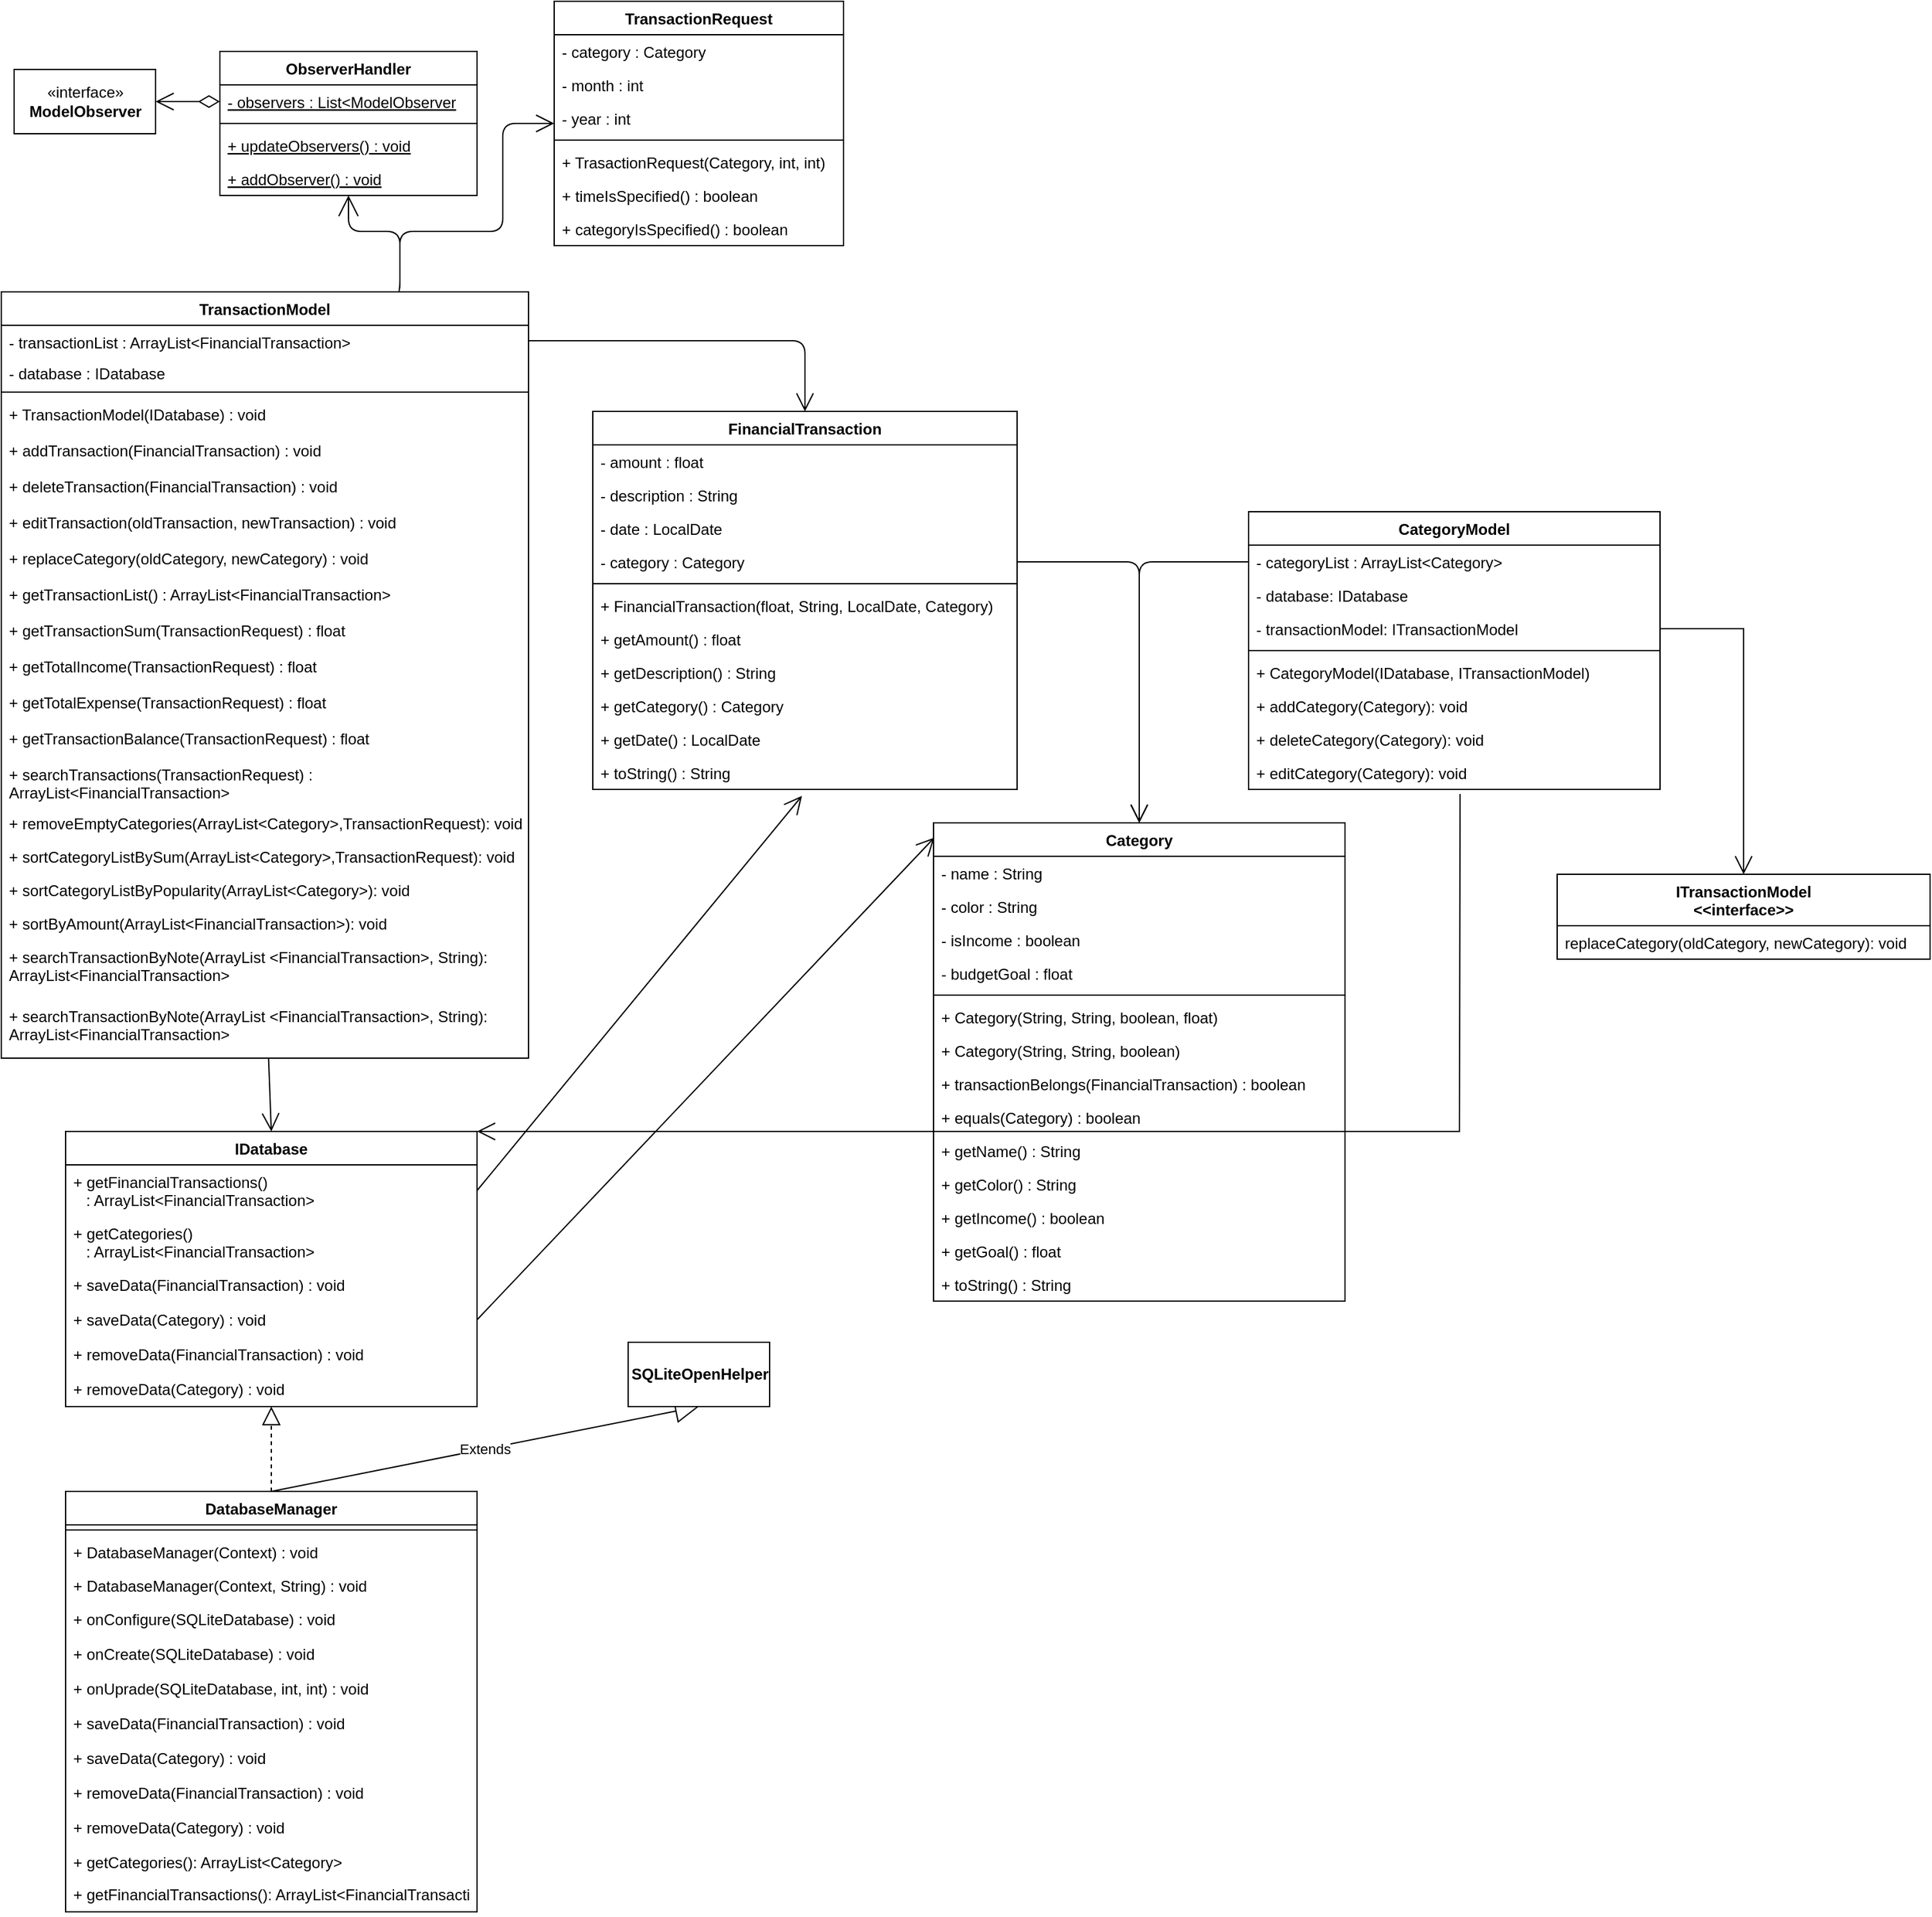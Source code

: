 <mxfile version="15.5.2" type="github"><diagram id="JBq3-hnNn8MsmZej8R52" name="Page-1"><mxGraphModel dx="1366" dy="647" grid="1" gridSize="10" guides="1" tooltips="1" connect="1" arrows="1" fold="1" page="1" pageScale="1" pageWidth="850" pageHeight="1100" math="0" shadow="0"><root><mxCell id="0"/><mxCell id="1" parent="0"/><mxCell id="jCYjd-SFuQGGlROhEJXl-30" style="edgeStyle=orthogonalEdgeStyle;rounded=1;orthogonalLoop=1;jettySize=auto;html=1;exitX=0.75;exitY=0;exitDx=0;exitDy=0;endArrow=open;startSize=14;endSize=14;sourcePerimeterSpacing=8;targetPerimeterSpacing=8;entryX=0.5;entryY=1;entryDx=0;entryDy=0;" parent="1" source="jCYjd-SFuQGGlROhEJXl-1" target="jCYjd-SFuQGGlROhEJXl-24" edge="1"><mxGeometry relative="1" as="geometry"><mxPoint x="660" y="210" as="targetPoint"/><Array as="points"><mxPoint x="700" y="220"/><mxPoint x="660" y="220"/></Array></mxGeometry></mxCell><mxCell id="jCYjd-SFuQGGlROhEJXl-1" value="TransactionModel" style="swimlane;fontStyle=1;align=center;verticalAlign=top;childLayout=stackLayout;horizontal=1;startSize=26;horizontalStack=0;resizeParent=1;resizeParentMax=0;resizeLast=0;collapsible=1;marginBottom=0;" parent="1" vertex="1"><mxGeometry x="390" y="267" width="410" height="596" as="geometry"><mxRectangle x="40" y="200" width="100" height="26" as="alternateBounds"/></mxGeometry></mxCell><mxCell id="jCYjd-SFuQGGlROhEJXl-2" value="- transactionList : ArrayList&lt;FinancialTransaction&gt;&#10;&#10;" style="text;strokeColor=none;fillColor=none;align=left;verticalAlign=top;spacingLeft=4;spacingRight=4;overflow=hidden;rotatable=0;points=[[0,0.5],[1,0.5]];portConstraint=eastwest;fontStyle=0" parent="jCYjd-SFuQGGlROhEJXl-1" vertex="1"><mxGeometry y="26" width="410" height="24" as="geometry"/></mxCell><mxCell id="jCYjd-SFuQGGlROhEJXl-4" value="- database : IDatabase" style="text;strokeColor=none;fillColor=none;align=left;verticalAlign=top;spacingLeft=4;spacingRight=4;overflow=hidden;rotatable=0;points=[[0,0.5],[1,0.5]];portConstraint=eastwest;" parent="jCYjd-SFuQGGlROhEJXl-1" vertex="1"><mxGeometry y="50" width="410" height="24" as="geometry"/></mxCell><mxCell id="jCYjd-SFuQGGlROhEJXl-7" value="" style="line;strokeWidth=1;fillColor=none;align=left;verticalAlign=middle;spacingTop=-1;spacingLeft=3;spacingRight=3;rotatable=0;labelPosition=right;points=[];portConstraint=eastwest;" parent="jCYjd-SFuQGGlROhEJXl-1" vertex="1"><mxGeometry y="74" width="410" height="8" as="geometry"/></mxCell><mxCell id="jCYjd-SFuQGGlROhEJXl-8" value="+ TransactionModel(IDatabase) : void" style="text;strokeColor=none;fillColor=none;align=left;verticalAlign=top;spacingLeft=4;spacingRight=4;overflow=hidden;rotatable=0;points=[[0,0.5],[1,0.5]];portConstraint=eastwest;" parent="jCYjd-SFuQGGlROhEJXl-1" vertex="1"><mxGeometry y="82" width="410" height="28" as="geometry"/></mxCell><mxCell id="jCYjd-SFuQGGlROhEJXl-9" value="+ addTransaction(FinancialTransaction) : void" style="text;strokeColor=none;fillColor=none;align=left;verticalAlign=top;spacingLeft=4;spacingRight=4;overflow=hidden;rotatable=0;points=[[0,0.5],[1,0.5]];portConstraint=eastwest;" parent="jCYjd-SFuQGGlROhEJXl-1" vertex="1"><mxGeometry y="110" width="410" height="28" as="geometry"/></mxCell><mxCell id="jCYjd-SFuQGGlROhEJXl-10" value="+ deleteTransaction(FinancialTransaction) : void" style="text;strokeColor=none;fillColor=none;align=left;verticalAlign=top;spacingLeft=4;spacingRight=4;overflow=hidden;rotatable=0;points=[[0,0.5],[1,0.5]];portConstraint=eastwest;" parent="jCYjd-SFuQGGlROhEJXl-1" vertex="1"><mxGeometry y="138" width="410" height="28" as="geometry"/></mxCell><mxCell id="jCYjd-SFuQGGlROhEJXl-13" value="+ editTransaction(oldTransaction, newTransaction) : void" style="text;strokeColor=none;fillColor=none;align=left;verticalAlign=top;spacingLeft=4;spacingRight=4;overflow=hidden;rotatable=0;points=[[0,0.5],[1,0.5]];portConstraint=eastwest;" parent="jCYjd-SFuQGGlROhEJXl-1" vertex="1"><mxGeometry y="166" width="410" height="28" as="geometry"/></mxCell><mxCell id="jCYjd-SFuQGGlROhEJXl-14" value="+ replaceCategory(oldCategory, newCategory) : void" style="text;strokeColor=none;fillColor=none;align=left;verticalAlign=top;spacingLeft=4;spacingRight=4;overflow=hidden;rotatable=0;points=[[0,0.5],[1,0.5]];portConstraint=eastwest;" parent="jCYjd-SFuQGGlROhEJXl-1" vertex="1"><mxGeometry y="194" width="410" height="28" as="geometry"/></mxCell><mxCell id="jCYjd-SFuQGGlROhEJXl-15" value="+ getTransactionList() : ArrayList&lt;FinancialTransaction&gt;" style="text;strokeColor=none;fillColor=none;align=left;verticalAlign=top;spacingLeft=4;spacingRight=4;overflow=hidden;rotatable=0;points=[[0,0.5],[1,0.5]];portConstraint=eastwest;" parent="jCYjd-SFuQGGlROhEJXl-1" vertex="1"><mxGeometry y="222" width="410" height="28" as="geometry"/></mxCell><mxCell id="jCYjd-SFuQGGlROhEJXl-17" value="+ getTransactionSum(TransactionRequest) : float" style="text;strokeColor=none;fillColor=none;align=left;verticalAlign=top;spacingLeft=4;spacingRight=4;overflow=hidden;rotatable=0;points=[[0,0.5],[1,0.5]];portConstraint=eastwest;" parent="jCYjd-SFuQGGlROhEJXl-1" vertex="1"><mxGeometry y="250" width="410" height="28" as="geometry"/></mxCell><mxCell id="vrrM41h6jzRr-Cw_LKcc-3" value="+ getTotalIncome(TransactionRequest) : float" style="text;strokeColor=none;fillColor=none;align=left;verticalAlign=top;spacingLeft=4;spacingRight=4;overflow=hidden;rotatable=0;points=[[0,0.5],[1,0.5]];portConstraint=eastwest;" parent="jCYjd-SFuQGGlROhEJXl-1" vertex="1"><mxGeometry y="278" width="410" height="28" as="geometry"/></mxCell><mxCell id="vrrM41h6jzRr-Cw_LKcc-4" value="+ getTotalExpense(TransactionRequest) : float" style="text;strokeColor=none;fillColor=none;align=left;verticalAlign=top;spacingLeft=4;spacingRight=4;overflow=hidden;rotatable=0;points=[[0,0.5],[1,0.5]];portConstraint=eastwest;" parent="jCYjd-SFuQGGlROhEJXl-1" vertex="1"><mxGeometry y="306" width="410" height="28" as="geometry"/></mxCell><mxCell id="vrrM41h6jzRr-Cw_LKcc-5" value="+ getTransactionBalance(TransactionRequest) : float" style="text;strokeColor=none;fillColor=none;align=left;verticalAlign=top;spacingLeft=4;spacingRight=4;overflow=hidden;rotatable=0;points=[[0,0.5],[1,0.5]];portConstraint=eastwest;" parent="jCYjd-SFuQGGlROhEJXl-1" vertex="1"><mxGeometry y="334" width="410" height="28" as="geometry"/></mxCell><mxCell id="jCYjd-SFuQGGlROhEJXl-18" value="+ searchTransactions(TransactionRequest) : &#10;ArrayList&lt;FinancialTransaction&gt;" style="text;strokeColor=none;fillColor=none;align=left;verticalAlign=top;spacingLeft=4;spacingRight=4;overflow=hidden;rotatable=0;points=[[0,0.5],[1,0.5]];portConstraint=eastwest;" parent="jCYjd-SFuQGGlROhEJXl-1" vertex="1"><mxGeometry y="362" width="410" height="38" as="geometry"/></mxCell><mxCell id="V6XxrEWgAAOU4vfy0HJ4-48" value="+ removeEmptyCategories(ArrayList&lt;Category&gt;,TransactionRequest): void" style="text;strokeColor=none;fillColor=none;align=left;verticalAlign=top;spacingLeft=4;spacingRight=4;overflow=hidden;rotatable=0;points=[[0,0.5],[1,0.5]];portConstraint=eastwest;" parent="jCYjd-SFuQGGlROhEJXl-1" vertex="1"><mxGeometry y="400" width="410" height="26" as="geometry"/></mxCell><mxCell id="V6XxrEWgAAOU4vfy0HJ4-47" value="+ sortCategoryListBySum(ArrayList&lt;Category&gt;,TransactionRequest): void" style="text;strokeColor=none;fillColor=none;align=left;verticalAlign=top;spacingLeft=4;spacingRight=4;overflow=hidden;rotatable=0;points=[[0,0.5],[1,0.5]];portConstraint=eastwest;" parent="jCYjd-SFuQGGlROhEJXl-1" vertex="1"><mxGeometry y="426" width="410" height="26" as="geometry"/></mxCell><mxCell id="V6XxrEWgAAOU4vfy0HJ4-50" value="+ sortCategoryListByPopularity(ArrayList&lt;Category&gt;): void" style="text;strokeColor=none;fillColor=none;align=left;verticalAlign=top;spacingLeft=4;spacingRight=4;overflow=hidden;rotatable=0;points=[[0,0.5],[1,0.5]];portConstraint=eastwest;" parent="jCYjd-SFuQGGlROhEJXl-1" vertex="1"><mxGeometry y="452" width="410" height="26" as="geometry"/></mxCell><mxCell id="V6XxrEWgAAOU4vfy0HJ4-51" value="+ sortByAmount(ArrayList&lt;FinancialTransaction&gt;): void" style="text;strokeColor=none;fillColor=none;align=left;verticalAlign=top;spacingLeft=4;spacingRight=4;overflow=hidden;rotatable=0;points=[[0,0.5],[1,0.5]];portConstraint=eastwest;" parent="jCYjd-SFuQGGlROhEJXl-1" vertex="1"><mxGeometry y="478" width="410" height="26" as="geometry"/></mxCell><mxCell id="V6XxrEWgAAOU4vfy0HJ4-52" value="+ searchTransactionByNote(ArrayList &lt;FinancialTransaction&gt;, String):  &#10;ArrayList&lt;FinancialTransaction&gt;" style="text;strokeColor=none;fillColor=none;align=left;verticalAlign=top;spacingLeft=4;spacingRight=4;overflow=hidden;rotatable=0;points=[[0,0.5],[1,0.5]];portConstraint=eastwest;" parent="jCYjd-SFuQGGlROhEJXl-1" vertex="1"><mxGeometry y="504" width="410" height="46" as="geometry"/></mxCell><mxCell id="V6XxrEWgAAOU4vfy0HJ4-53" value="+ searchTransactionByNote(ArrayList &lt;FinancialTransaction&gt;, String):  &#10;ArrayList&lt;FinancialTransaction&gt;" style="text;strokeColor=none;fillColor=none;align=left;verticalAlign=top;spacingLeft=4;spacingRight=4;overflow=hidden;rotatable=0;points=[[0,0.5],[1,0.5]];portConstraint=eastwest;" parent="jCYjd-SFuQGGlROhEJXl-1" vertex="1"><mxGeometry y="550" width="410" height="46" as="geometry"/></mxCell><mxCell id="jCYjd-SFuQGGlROhEJXl-23" value="«interface»&lt;br&gt;&lt;b&gt;ModelObserver&lt;/b&gt;" style="html=1;" parent="1" vertex="1"><mxGeometry x="400" y="94" width="110" height="50" as="geometry"/></mxCell><mxCell id="jCYjd-SFuQGGlROhEJXl-24" value="ObserverHandler" style="swimlane;fontStyle=1;align=center;verticalAlign=top;childLayout=stackLayout;horizontal=1;startSize=26;horizontalStack=0;resizeParent=1;resizeParentMax=0;resizeLast=0;collapsible=1;marginBottom=0;" parent="1" vertex="1"><mxGeometry x="560" y="80" width="200" height="112" as="geometry"><mxRectangle x="200" y="-40" width="130" height="26" as="alternateBounds"/></mxGeometry></mxCell><mxCell id="jCYjd-SFuQGGlROhEJXl-25" value="- observers : List&lt;ModelObserver" style="text;strokeColor=none;fillColor=none;align=left;verticalAlign=top;spacingLeft=4;spacingRight=4;overflow=hidden;rotatable=0;points=[[0,0.5],[1,0.5]];portConstraint=eastwest;fontStyle=4" parent="jCYjd-SFuQGGlROhEJXl-24" vertex="1"><mxGeometry y="26" width="200" height="26" as="geometry"/></mxCell><mxCell id="jCYjd-SFuQGGlROhEJXl-26" value="" style="line;strokeWidth=1;fillColor=none;align=left;verticalAlign=middle;spacingTop=-1;spacingLeft=3;spacingRight=3;rotatable=0;labelPosition=right;points=[];portConstraint=eastwest;" parent="jCYjd-SFuQGGlROhEJXl-24" vertex="1"><mxGeometry y="52" width="200" height="8" as="geometry"/></mxCell><mxCell id="jCYjd-SFuQGGlROhEJXl-27" value="+ updateObservers() : void" style="text;strokeColor=none;fillColor=none;align=left;verticalAlign=top;spacingLeft=4;spacingRight=4;overflow=hidden;rotatable=0;points=[[0,0.5],[1,0.5]];portConstraint=eastwest;fontStyle=4" parent="jCYjd-SFuQGGlROhEJXl-24" vertex="1"><mxGeometry y="60" width="200" height="26" as="geometry"/></mxCell><mxCell id="jCYjd-SFuQGGlROhEJXl-28" value="+ addObserver() : void" style="text;strokeColor=none;fillColor=none;align=left;verticalAlign=top;spacingLeft=4;spacingRight=4;overflow=hidden;rotatable=0;points=[[0,0.5],[1,0.5]];portConstraint=eastwest;fontStyle=4" parent="jCYjd-SFuQGGlROhEJXl-24" vertex="1"><mxGeometry y="86" width="200" height="26" as="geometry"/></mxCell><mxCell id="jCYjd-SFuQGGlROhEJXl-29" value="" style="endArrow=open;html=1;endSize=12;startArrow=diamondThin;startSize=14;startFill=0;edgeStyle=orthogonalEdgeStyle;align=left;verticalAlign=bottom;exitX=0;exitY=0.5;exitDx=0;exitDy=0;entryX=1;entryY=0.5;entryDx=0;entryDy=0;" parent="1" source="jCYjd-SFuQGGlROhEJXl-25" target="jCYjd-SFuQGGlROhEJXl-23" edge="1"><mxGeometry x="-1" y="3" relative="1" as="geometry"><mxPoint x="410" y="400" as="sourcePoint"/><mxPoint x="570" y="400" as="targetPoint"/></mxGeometry></mxCell><mxCell id="jCYjd-SFuQGGlROhEJXl-31" value="FinancialTransaction" style="swimlane;fontStyle=1;align=center;verticalAlign=top;childLayout=stackLayout;horizontal=1;startSize=26;horizontalStack=0;resizeParent=1;resizeParentMax=0;resizeLast=0;collapsible=1;marginBottom=0;" parent="1" vertex="1"><mxGeometry x="850" y="360" width="330" height="294" as="geometry"><mxRectangle x="440" y="320" width="100" height="26" as="alternateBounds"/></mxGeometry></mxCell><mxCell id="jCYjd-SFuQGGlROhEJXl-32" value="- amount : float" style="text;strokeColor=none;fillColor=none;align=left;verticalAlign=top;spacingLeft=4;spacingRight=4;overflow=hidden;rotatable=0;points=[[0,0.5],[1,0.5]];portConstraint=eastwest;" parent="jCYjd-SFuQGGlROhEJXl-31" vertex="1"><mxGeometry y="26" width="330" height="26" as="geometry"/></mxCell><mxCell id="jCYjd-SFuQGGlROhEJXl-33" value="- description : String" style="text;strokeColor=none;fillColor=none;align=left;verticalAlign=top;spacingLeft=4;spacingRight=4;overflow=hidden;rotatable=0;points=[[0,0.5],[1,0.5]];portConstraint=eastwest;" parent="jCYjd-SFuQGGlROhEJXl-31" vertex="1"><mxGeometry y="52" width="330" height="26" as="geometry"/></mxCell><mxCell id="jCYjd-SFuQGGlROhEJXl-34" value="- date : LocalDate" style="text;strokeColor=none;fillColor=none;align=left;verticalAlign=top;spacingLeft=4;spacingRight=4;overflow=hidden;rotatable=0;points=[[0,0.5],[1,0.5]];portConstraint=eastwest;" parent="jCYjd-SFuQGGlROhEJXl-31" vertex="1"><mxGeometry y="78" width="330" height="26" as="geometry"/></mxCell><mxCell id="jCYjd-SFuQGGlROhEJXl-35" value="- category : Category" style="text;strokeColor=none;fillColor=none;align=left;verticalAlign=top;spacingLeft=4;spacingRight=4;overflow=hidden;rotatable=0;points=[[0,0.5],[1,0.5]];portConstraint=eastwest;" parent="jCYjd-SFuQGGlROhEJXl-31" vertex="1"><mxGeometry y="104" width="330" height="26" as="geometry"/></mxCell><mxCell id="jCYjd-SFuQGGlROhEJXl-36" value="" style="line;strokeWidth=1;fillColor=none;align=left;verticalAlign=middle;spacingTop=-1;spacingLeft=3;spacingRight=3;rotatable=0;labelPosition=right;points=[];portConstraint=eastwest;" parent="jCYjd-SFuQGGlROhEJXl-31" vertex="1"><mxGeometry y="130" width="330" height="8" as="geometry"/></mxCell><mxCell id="jCYjd-SFuQGGlROhEJXl-37" value="+ FinancialTransaction(float, String, LocalDate, Category)" style="text;strokeColor=none;fillColor=none;align=left;verticalAlign=top;spacingLeft=4;spacingRight=4;overflow=hidden;rotatable=0;points=[[0,0.5],[1,0.5]];portConstraint=eastwest;" parent="jCYjd-SFuQGGlROhEJXl-31" vertex="1"><mxGeometry y="138" width="330" height="26" as="geometry"/></mxCell><mxCell id="jCYjd-SFuQGGlROhEJXl-38" value="+ getAmount() : float" style="text;strokeColor=none;fillColor=none;align=left;verticalAlign=top;spacingLeft=4;spacingRight=4;overflow=hidden;rotatable=0;points=[[0,0.5],[1,0.5]];portConstraint=eastwest;" parent="jCYjd-SFuQGGlROhEJXl-31" vertex="1"><mxGeometry y="164" width="330" height="26" as="geometry"/></mxCell><mxCell id="jCYjd-SFuQGGlROhEJXl-39" value="+ getDescription() : String" style="text;strokeColor=none;fillColor=none;align=left;verticalAlign=top;spacingLeft=4;spacingRight=4;overflow=hidden;rotatable=0;points=[[0,0.5],[1,0.5]];portConstraint=eastwest;" parent="jCYjd-SFuQGGlROhEJXl-31" vertex="1"><mxGeometry y="190" width="330" height="26" as="geometry"/></mxCell><mxCell id="jCYjd-SFuQGGlROhEJXl-40" value="+ getCategory() : Category" style="text;strokeColor=none;fillColor=none;align=left;verticalAlign=top;spacingLeft=4;spacingRight=4;overflow=hidden;rotatable=0;points=[[0,0.5],[1,0.5]];portConstraint=eastwest;" parent="jCYjd-SFuQGGlROhEJXl-31" vertex="1"><mxGeometry y="216" width="330" height="26" as="geometry"/></mxCell><mxCell id="jCYjd-SFuQGGlROhEJXl-87" value="+ getDate() : LocalDate" style="text;strokeColor=none;fillColor=none;align=left;verticalAlign=top;spacingLeft=4;spacingRight=4;overflow=hidden;rotatable=0;points=[[0,0.5],[1,0.5]];portConstraint=eastwest;" parent="jCYjd-SFuQGGlROhEJXl-31" vertex="1"><mxGeometry y="242" width="330" height="26" as="geometry"/></mxCell><mxCell id="jCYjd-SFuQGGlROhEJXl-41" value="+ toString() : String" style="text;strokeColor=none;fillColor=none;align=left;verticalAlign=top;spacingLeft=4;spacingRight=4;overflow=hidden;rotatable=0;points=[[0,0.5],[1,0.5]];portConstraint=eastwest;" parent="jCYjd-SFuQGGlROhEJXl-31" vertex="1"><mxGeometry y="268" width="330" height="26" as="geometry"/></mxCell><mxCell id="jCYjd-SFuQGGlROhEJXl-42" value="Category" style="swimlane;fontStyle=1;align=center;verticalAlign=top;childLayout=stackLayout;horizontal=1;startSize=26;horizontalStack=0;resizeParent=1;resizeParentMax=0;resizeLast=0;collapsible=1;marginBottom=0;" parent="1" vertex="1"><mxGeometry x="1115" y="680" width="320" height="372" as="geometry"/></mxCell><mxCell id="jCYjd-SFuQGGlROhEJXl-43" value="- name : String" style="text;strokeColor=none;fillColor=none;align=left;verticalAlign=top;spacingLeft=4;spacingRight=4;overflow=hidden;rotatable=0;points=[[0,0.5],[1,0.5]];portConstraint=eastwest;" parent="jCYjd-SFuQGGlROhEJXl-42" vertex="1"><mxGeometry y="26" width="320" height="26" as="geometry"/></mxCell><mxCell id="jCYjd-SFuQGGlROhEJXl-44" value="- color : String" style="text;strokeColor=none;fillColor=none;align=left;verticalAlign=top;spacingLeft=4;spacingRight=4;overflow=hidden;rotatable=0;points=[[0,0.5],[1,0.5]];portConstraint=eastwest;" parent="jCYjd-SFuQGGlROhEJXl-42" vertex="1"><mxGeometry y="52" width="320" height="26" as="geometry"/></mxCell><mxCell id="jCYjd-SFuQGGlROhEJXl-45" value="- isIncome : boolean" style="text;strokeColor=none;fillColor=none;align=left;verticalAlign=top;spacingLeft=4;spacingRight=4;overflow=hidden;rotatable=0;points=[[0,0.5],[1,0.5]];portConstraint=eastwest;" parent="jCYjd-SFuQGGlROhEJXl-42" vertex="1"><mxGeometry y="78" width="320" height="26" as="geometry"/></mxCell><mxCell id="V6XxrEWgAAOU4vfy0HJ4-4" value="- budgetGoal : float" style="text;strokeColor=none;fillColor=none;align=left;verticalAlign=top;spacingLeft=4;spacingRight=4;overflow=hidden;rotatable=0;points=[[0,0.5],[1,0.5]];portConstraint=eastwest;" parent="jCYjd-SFuQGGlROhEJXl-42" vertex="1"><mxGeometry y="104" width="320" height="26" as="geometry"/></mxCell><mxCell id="jCYjd-SFuQGGlROhEJXl-46" value="" style="line;strokeWidth=1;fillColor=none;align=left;verticalAlign=middle;spacingTop=-1;spacingLeft=3;spacingRight=3;rotatable=0;labelPosition=right;points=[];portConstraint=eastwest;" parent="jCYjd-SFuQGGlROhEJXl-42" vertex="1"><mxGeometry y="130" width="320" height="8" as="geometry"/></mxCell><mxCell id="jCYjd-SFuQGGlROhEJXl-47" value="+ Category(String, String, boolean, float)" style="text;strokeColor=none;fillColor=none;align=left;verticalAlign=top;spacingLeft=4;spacingRight=4;overflow=hidden;rotatable=0;points=[[0,0.5],[1,0.5]];portConstraint=eastwest;" parent="jCYjd-SFuQGGlROhEJXl-42" vertex="1"><mxGeometry y="138" width="320" height="26" as="geometry"/></mxCell><mxCell id="V6XxrEWgAAOU4vfy0HJ4-5" value="+ Category(String, String, boolean)" style="text;strokeColor=none;fillColor=none;align=left;verticalAlign=top;spacingLeft=4;spacingRight=4;overflow=hidden;rotatable=0;points=[[0,0.5],[1,0.5]];portConstraint=eastwest;" parent="jCYjd-SFuQGGlROhEJXl-42" vertex="1"><mxGeometry y="164" width="320" height="26" as="geometry"/></mxCell><mxCell id="jCYjd-SFuQGGlROhEJXl-48" value="+ transactionBelongs(FinancialTransaction) : boolean" style="text;strokeColor=none;fillColor=none;align=left;verticalAlign=top;spacingLeft=4;spacingRight=4;overflow=hidden;rotatable=0;points=[[0,0.5],[1,0.5]];portConstraint=eastwest;" parent="jCYjd-SFuQGGlROhEJXl-42" vertex="1"><mxGeometry y="190" width="320" height="26" as="geometry"/></mxCell><mxCell id="jCYjd-SFuQGGlROhEJXl-49" value="+ equals(Category) : boolean" style="text;strokeColor=none;fillColor=none;align=left;verticalAlign=top;spacingLeft=4;spacingRight=4;overflow=hidden;rotatable=0;points=[[0,0.5],[1,0.5]];portConstraint=eastwest;" parent="jCYjd-SFuQGGlROhEJXl-42" vertex="1"><mxGeometry y="216" width="320" height="26" as="geometry"/></mxCell><mxCell id="jCYjd-SFuQGGlROhEJXl-50" value="+ getName() : String" style="text;strokeColor=none;fillColor=none;align=left;verticalAlign=top;spacingLeft=4;spacingRight=4;overflow=hidden;rotatable=0;points=[[0,0.5],[1,0.5]];portConstraint=eastwest;" parent="jCYjd-SFuQGGlROhEJXl-42" vertex="1"><mxGeometry y="242" width="320" height="26" as="geometry"/></mxCell><mxCell id="jCYjd-SFuQGGlROhEJXl-51" value="+ getColor() : String" style="text;strokeColor=none;fillColor=none;align=left;verticalAlign=top;spacingLeft=4;spacingRight=4;overflow=hidden;rotatable=0;points=[[0,0.5],[1,0.5]];portConstraint=eastwest;" parent="jCYjd-SFuQGGlROhEJXl-42" vertex="1"><mxGeometry y="268" width="320" height="26" as="geometry"/></mxCell><mxCell id="V6XxrEWgAAOU4vfy0HJ4-6" value="+ getIncome() : boolean" style="text;strokeColor=none;fillColor=none;align=left;verticalAlign=top;spacingLeft=4;spacingRight=4;overflow=hidden;rotatable=0;points=[[0,0.5],[1,0.5]];portConstraint=eastwest;" parent="jCYjd-SFuQGGlROhEJXl-42" vertex="1"><mxGeometry y="294" width="320" height="26" as="geometry"/></mxCell><mxCell id="V6XxrEWgAAOU4vfy0HJ4-7" value="+ getGoal() : float" style="text;strokeColor=none;fillColor=none;align=left;verticalAlign=top;spacingLeft=4;spacingRight=4;overflow=hidden;rotatable=0;points=[[0,0.5],[1,0.5]];portConstraint=eastwest;" parent="jCYjd-SFuQGGlROhEJXl-42" vertex="1"><mxGeometry y="320" width="320" height="26" as="geometry"/></mxCell><mxCell id="jCYjd-SFuQGGlROhEJXl-52" value="+ toString() : String" style="text;strokeColor=none;fillColor=none;align=left;verticalAlign=top;spacingLeft=4;spacingRight=4;overflow=hidden;rotatable=0;points=[[0,0.5],[1,0.5]];portConstraint=eastwest;" parent="jCYjd-SFuQGGlROhEJXl-42" vertex="1"><mxGeometry y="346" width="320" height="26" as="geometry"/></mxCell><mxCell id="jCYjd-SFuQGGlROhEJXl-53" value="" style="endArrow=open;endFill=1;endSize=12;html=1;edgeStyle=orthogonalEdgeStyle;exitX=1;exitY=0.5;exitDx=0;exitDy=0;" parent="1" source="jCYjd-SFuQGGlROhEJXl-35" target="jCYjd-SFuQGGlROhEJXl-42" edge="1"><mxGeometry width="160" relative="1" as="geometry"><mxPoint x="990" y="480" as="sourcePoint"/><mxPoint x="1230" y="530" as="targetPoint"/></mxGeometry></mxCell><mxCell id="jCYjd-SFuQGGlROhEJXl-54" value="" style="endArrow=open;endFill=1;endSize=12;html=1;sourcePerimeterSpacing=8;targetPerimeterSpacing=8;exitX=0;exitY=0.5;exitDx=0;exitDy=0;entryX=0.5;entryY=0;entryDx=0;entryDy=0;edgeStyle=orthogonalEdgeStyle;" parent="1" source="V6XxrEWgAAOU4vfy0HJ4-9" target="jCYjd-SFuQGGlROhEJXl-42" edge="1"><mxGeometry width="160" relative="1" as="geometry"><mxPoint x="800" y="305" as="sourcePoint"/><mxPoint x="1130" y="160" as="targetPoint"/></mxGeometry></mxCell><mxCell id="jCYjd-SFuQGGlROhEJXl-55" value="" style="endArrow=open;endFill=1;endSize=12;html=1;sourcePerimeterSpacing=8;targetPerimeterSpacing=8;entryX=0.5;entryY=0;entryDx=0;entryDy=0;edgeStyle=orthogonalEdgeStyle;exitX=1;exitY=0.5;exitDx=0;exitDy=0;" parent="1" source="jCYjd-SFuQGGlROhEJXl-2" target="jCYjd-SFuQGGlROhEJXl-31" edge="1"><mxGeometry width="160" relative="1" as="geometry"><mxPoint x="840" y="320" as="sourcePoint"/><mxPoint x="1240" y="370" as="targetPoint"/></mxGeometry></mxCell><mxCell id="jCYjd-SFuQGGlROhEJXl-56" value="IDatabase" style="swimlane;fontStyle=1;childLayout=stackLayout;horizontal=1;startSize=26;fillColor=none;horizontalStack=0;resizeParent=1;resizeParentMax=0;resizeLast=0;collapsible=1;marginBottom=0;hachureGap=4;pointerEvents=0;" parent="1" vertex="1"><mxGeometry x="440" y="920" width="320" height="214" as="geometry"><mxRectangle x="55" y="760" width="90" height="26" as="alternateBounds"/></mxGeometry></mxCell><mxCell id="jCYjd-SFuQGGlROhEJXl-57" value="+ getFinancialTransactions() &#10;   : ArrayList&lt;FinancialTransaction&gt;" style="text;strokeColor=none;fillColor=none;align=left;verticalAlign=top;spacingLeft=4;spacingRight=4;overflow=hidden;rotatable=0;points=[[0,0.5],[1,0.5]];portConstraint=eastwest;" parent="jCYjd-SFuQGGlROhEJXl-56" vertex="1"><mxGeometry y="26" width="320" height="40" as="geometry"/></mxCell><mxCell id="jCYjd-SFuQGGlROhEJXl-60" value="+ getCategories() &#10;   : ArrayList&lt;FinancialTransaction&gt;" style="text;strokeColor=none;fillColor=none;align=left;verticalAlign=top;spacingLeft=4;spacingRight=4;overflow=hidden;rotatable=0;points=[[0,0.5],[1,0.5]];portConstraint=eastwest;" parent="jCYjd-SFuQGGlROhEJXl-56" vertex="1"><mxGeometry y="66" width="320" height="40" as="geometry"/></mxCell><mxCell id="jCYjd-SFuQGGlROhEJXl-61" value="+ saveData(FinancialTransaction) : void" style="text;strokeColor=none;fillColor=none;align=left;verticalAlign=top;spacingLeft=4;spacingRight=4;overflow=hidden;rotatable=0;points=[[0,0.5],[1,0.5]];portConstraint=eastwest;" parent="jCYjd-SFuQGGlROhEJXl-56" vertex="1"><mxGeometry y="106" width="320" height="27" as="geometry"/></mxCell><mxCell id="jCYjd-SFuQGGlROhEJXl-62" value="+ saveData(Category) : void" style="text;strokeColor=none;fillColor=none;align=left;verticalAlign=top;spacingLeft=4;spacingRight=4;overflow=hidden;rotatable=0;points=[[0,0.5],[1,0.5]];portConstraint=eastwest;" parent="jCYjd-SFuQGGlROhEJXl-56" vertex="1"><mxGeometry y="133" width="320" height="27" as="geometry"/></mxCell><mxCell id="jCYjd-SFuQGGlROhEJXl-63" value="+ removeData(FinancialTransaction) : void" style="text;strokeColor=none;fillColor=none;align=left;verticalAlign=top;spacingLeft=4;spacingRight=4;overflow=hidden;rotatable=0;points=[[0,0.5],[1,0.5]];portConstraint=eastwest;" parent="jCYjd-SFuQGGlROhEJXl-56" vertex="1"><mxGeometry y="160" width="320" height="27" as="geometry"/></mxCell><mxCell id="jCYjd-SFuQGGlROhEJXl-64" value="+ removeData(Category) : void" style="text;strokeColor=none;fillColor=none;align=left;verticalAlign=top;spacingLeft=4;spacingRight=4;overflow=hidden;rotatable=0;points=[[0,0.5],[1,0.5]];portConstraint=eastwest;" parent="jCYjd-SFuQGGlROhEJXl-56" vertex="1"><mxGeometry y="187" width="320" height="27" as="geometry"/></mxCell><mxCell id="jCYjd-SFuQGGlROhEJXl-70" value="DatabaseManager" style="swimlane;fontStyle=1;align=center;verticalAlign=top;childLayout=stackLayout;horizontal=1;startSize=26;horizontalStack=0;resizeParent=1;resizeParentMax=0;resizeLast=0;collapsible=1;marginBottom=0;" parent="1" vertex="1"><mxGeometry x="440" y="1200" width="320" height="327" as="geometry"><mxRectangle x="440" y="760" width="140" height="26" as="alternateBounds"/></mxGeometry></mxCell><mxCell id="jCYjd-SFuQGGlROhEJXl-71" value="" style="line;strokeWidth=1;fillColor=none;align=left;verticalAlign=middle;spacingTop=-1;spacingLeft=3;spacingRight=3;rotatable=0;labelPosition=right;points=[];portConstraint=eastwest;" parent="jCYjd-SFuQGGlROhEJXl-70" vertex="1"><mxGeometry y="26" width="320" height="8" as="geometry"/></mxCell><mxCell id="jCYjd-SFuQGGlROhEJXl-72" value="+ DatabaseManager(Context) : void" style="text;strokeColor=none;fillColor=none;align=left;verticalAlign=top;spacingLeft=4;spacingRight=4;overflow=hidden;rotatable=0;points=[[0,0.5],[1,0.5]];portConstraint=eastwest;" parent="jCYjd-SFuQGGlROhEJXl-70" vertex="1"><mxGeometry y="34" width="320" height="26" as="geometry"/></mxCell><mxCell id="V6XxrEWgAAOU4vfy0HJ4-28" value="+ DatabaseManager(Context, String) : void" style="text;strokeColor=none;fillColor=none;align=left;verticalAlign=top;spacingLeft=4;spacingRight=4;overflow=hidden;rotatable=0;points=[[0,0.5],[1,0.5]];portConstraint=eastwest;" parent="jCYjd-SFuQGGlROhEJXl-70" vertex="1"><mxGeometry y="60" width="320" height="26" as="geometry"/></mxCell><mxCell id="V6XxrEWgAAOU4vfy0HJ4-29" value="+ onConfigure(SQLiteDatabase) : void" style="text;strokeColor=none;fillColor=none;align=left;verticalAlign=top;spacingLeft=4;spacingRight=4;overflow=hidden;rotatable=0;points=[[0,0.5],[1,0.5]];portConstraint=eastwest;" parent="jCYjd-SFuQGGlROhEJXl-70" vertex="1"><mxGeometry y="86" width="320" height="27" as="geometry"/></mxCell><mxCell id="V6XxrEWgAAOU4vfy0HJ4-30" value="+ onCreate(SQLiteDatabase) : void" style="text;strokeColor=none;fillColor=none;align=left;verticalAlign=top;spacingLeft=4;spacingRight=4;overflow=hidden;rotatable=0;points=[[0,0.5],[1,0.5]];portConstraint=eastwest;" parent="jCYjd-SFuQGGlROhEJXl-70" vertex="1"><mxGeometry y="113" width="320" height="27" as="geometry"/></mxCell><mxCell id="V6XxrEWgAAOU4vfy0HJ4-36" value="+ onUprade(SQLiteDatabase, int, int) : void" style="text;strokeColor=none;fillColor=none;align=left;verticalAlign=top;spacingLeft=4;spacingRight=4;overflow=hidden;rotatable=0;points=[[0,0.5],[1,0.5]];portConstraint=eastwest;" parent="jCYjd-SFuQGGlROhEJXl-70" vertex="1"><mxGeometry y="140" width="320" height="27" as="geometry"/></mxCell><mxCell id="jCYjd-SFuQGGlROhEJXl-78" value="+ saveData(FinancialTransaction) : void" style="text;strokeColor=none;fillColor=none;align=left;verticalAlign=top;spacingLeft=4;spacingRight=4;overflow=hidden;rotatable=0;points=[[0,0.5],[1,0.5]];portConstraint=eastwest;" parent="jCYjd-SFuQGGlROhEJXl-70" vertex="1"><mxGeometry y="167" width="320" height="27" as="geometry"/></mxCell><mxCell id="V6XxrEWgAAOU4vfy0HJ4-37" value="+ saveData(Category) : void" style="text;strokeColor=none;fillColor=none;align=left;verticalAlign=top;spacingLeft=4;spacingRight=4;overflow=hidden;rotatable=0;points=[[0,0.5],[1,0.5]];portConstraint=eastwest;" parent="jCYjd-SFuQGGlROhEJXl-70" vertex="1"><mxGeometry y="194" width="320" height="27" as="geometry"/></mxCell><mxCell id="V6XxrEWgAAOU4vfy0HJ4-38" value="+ removeData(FinancialTransaction) : void" style="text;strokeColor=none;fillColor=none;align=left;verticalAlign=top;spacingLeft=4;spacingRight=4;overflow=hidden;rotatable=0;points=[[0,0.5],[1,0.5]];portConstraint=eastwest;" parent="jCYjd-SFuQGGlROhEJXl-70" vertex="1"><mxGeometry y="221" width="320" height="27" as="geometry"/></mxCell><mxCell id="V6XxrEWgAAOU4vfy0HJ4-39" value="+ removeData(Category) : void" style="text;strokeColor=none;fillColor=none;align=left;verticalAlign=top;spacingLeft=4;spacingRight=4;overflow=hidden;rotatable=0;points=[[0,0.5],[1,0.5]];portConstraint=eastwest;" parent="jCYjd-SFuQGGlROhEJXl-70" vertex="1"><mxGeometry y="248" width="320" height="27" as="geometry"/></mxCell><mxCell id="jCYjd-SFuQGGlROhEJXl-75" value="+ getCategories(): ArrayList&lt;Category&gt;" style="text;strokeColor=none;fillColor=none;align=left;verticalAlign=top;spacingLeft=4;spacingRight=4;overflow=hidden;rotatable=0;points=[[0,0.5],[1,0.5]];portConstraint=eastwest;" parent="jCYjd-SFuQGGlROhEJXl-70" vertex="1"><mxGeometry y="275" width="320" height="25" as="geometry"/></mxCell><mxCell id="V6XxrEWgAAOU4vfy0HJ4-40" value="+ getFinancialTransactions(): ArrayList&lt;FinancialTransaction&gt;" style="text;strokeColor=none;fillColor=none;align=left;verticalAlign=top;spacingLeft=4;spacingRight=4;overflow=hidden;rotatable=0;points=[[0,0.5],[1,0.5]];portConstraint=eastwest;" parent="jCYjd-SFuQGGlROhEJXl-70" vertex="1"><mxGeometry y="300" width="320" height="27" as="geometry"/></mxCell><mxCell id="eanN9j7N-SGqkQEInLmc-1" value="TransactionRequest" style="swimlane;fontStyle=1;align=center;verticalAlign=top;childLayout=stackLayout;horizontal=1;startSize=26;horizontalStack=0;resizeParent=1;resizeParentMax=0;resizeLast=0;collapsible=1;marginBottom=0;" parent="1" vertex="1"><mxGeometry x="820" y="41" width="225" height="190" as="geometry"><mxRectangle x="880" y="40" width="150" height="26" as="alternateBounds"/></mxGeometry></mxCell><mxCell id="eanN9j7N-SGqkQEInLmc-2" value="- category : Category" style="text;strokeColor=none;fillColor=none;align=left;verticalAlign=top;spacingLeft=4;spacingRight=4;overflow=hidden;rotatable=0;points=[[0,0.5],[1,0.5]];portConstraint=eastwest;" parent="eanN9j7N-SGqkQEInLmc-1" vertex="1"><mxGeometry y="26" width="225" height="26" as="geometry"/></mxCell><mxCell id="eanN9j7N-SGqkQEInLmc-3" value="- month : int" style="text;strokeColor=none;fillColor=none;align=left;verticalAlign=top;spacingLeft=4;spacingRight=4;overflow=hidden;rotatable=0;points=[[0,0.5],[1,0.5]];portConstraint=eastwest;" parent="eanN9j7N-SGqkQEInLmc-1" vertex="1"><mxGeometry y="52" width="225" height="26" as="geometry"/></mxCell><mxCell id="eanN9j7N-SGqkQEInLmc-4" value="- year : int" style="text;strokeColor=none;fillColor=none;align=left;verticalAlign=top;spacingLeft=4;spacingRight=4;overflow=hidden;rotatable=0;points=[[0,0.5],[1,0.5]];portConstraint=eastwest;" parent="eanN9j7N-SGqkQEInLmc-1" vertex="1"><mxGeometry y="78" width="225" height="26" as="geometry"/></mxCell><mxCell id="eanN9j7N-SGqkQEInLmc-5" value="" style="line;strokeWidth=1;fillColor=none;align=left;verticalAlign=middle;spacingTop=-1;spacingLeft=3;spacingRight=3;rotatable=0;labelPosition=right;points=[];portConstraint=eastwest;" parent="eanN9j7N-SGqkQEInLmc-1" vertex="1"><mxGeometry y="104" width="225" height="8" as="geometry"/></mxCell><mxCell id="eanN9j7N-SGqkQEInLmc-6" value="+ TrasactionRequest(Category, int, int)" style="text;strokeColor=none;fillColor=none;align=left;verticalAlign=top;spacingLeft=4;spacingRight=4;overflow=hidden;rotatable=0;points=[[0,0.5],[1,0.5]];portConstraint=eastwest;" parent="eanN9j7N-SGqkQEInLmc-1" vertex="1"><mxGeometry y="112" width="225" height="26" as="geometry"/></mxCell><mxCell id="eanN9j7N-SGqkQEInLmc-7" value="+ timeIsSpecified() : boolean" style="text;strokeColor=none;fillColor=none;align=left;verticalAlign=top;spacingLeft=4;spacingRight=4;overflow=hidden;rotatable=0;points=[[0,0.5],[1,0.5]];portConstraint=eastwest;" parent="eanN9j7N-SGqkQEInLmc-1" vertex="1"><mxGeometry y="138" width="225" height="26" as="geometry"/></mxCell><mxCell id="eanN9j7N-SGqkQEInLmc-8" value="+ categoryIsSpecified() : boolean" style="text;strokeColor=none;fillColor=none;align=left;verticalAlign=top;spacingLeft=4;spacingRight=4;overflow=hidden;rotatable=0;points=[[0,0.5],[1,0.5]];portConstraint=eastwest;" parent="eanN9j7N-SGqkQEInLmc-1" vertex="1"><mxGeometry y="164" width="225" height="26" as="geometry"/></mxCell><mxCell id="eanN9j7N-SGqkQEInLmc-10" value="" style="endArrow=open;endFill=1;endSize=12;html=1;exitX=0.75;exitY=0;exitDx=0;exitDy=0;entryX=0;entryY=0.5;entryDx=0;entryDy=0;edgeStyle=orthogonalEdgeStyle;" parent="1" source="jCYjd-SFuQGGlROhEJXl-1" target="eanN9j7N-SGqkQEInLmc-1" edge="1"><mxGeometry width="160" relative="1" as="geometry"><mxPoint x="800" y="100" as="sourcePoint"/><mxPoint x="870" y="60" as="targetPoint"/><Array as="points"><mxPoint x="700" y="220"/><mxPoint x="780" y="220"/><mxPoint x="780" y="136"/></Array></mxGeometry></mxCell><mxCell id="V6XxrEWgAAOU4vfy0HJ4-8" value="CategoryModel" style="swimlane;fontStyle=1;align=center;verticalAlign=top;childLayout=stackLayout;horizontal=1;startSize=26;horizontalStack=0;resizeParent=1;resizeParentMax=0;resizeLast=0;collapsible=1;marginBottom=0;" parent="1" vertex="1"><mxGeometry x="1360" y="438" width="320" height="216" as="geometry"/></mxCell><mxCell id="V6XxrEWgAAOU4vfy0HJ4-9" value="- categoryList : ArrayList&lt;Category&gt;" style="text;strokeColor=none;fillColor=none;align=left;verticalAlign=top;spacingLeft=4;spacingRight=4;overflow=hidden;rotatable=0;points=[[0,0.5],[1,0.5]];portConstraint=eastwest;" parent="V6XxrEWgAAOU4vfy0HJ4-8" vertex="1"><mxGeometry y="26" width="320" height="26" as="geometry"/></mxCell><mxCell id="V6XxrEWgAAOU4vfy0HJ4-10" value="- database: IDatabase" style="text;strokeColor=none;fillColor=none;align=left;verticalAlign=top;spacingLeft=4;spacingRight=4;overflow=hidden;rotatable=0;points=[[0,0.5],[1,0.5]];portConstraint=eastwest;" parent="V6XxrEWgAAOU4vfy0HJ4-8" vertex="1"><mxGeometry y="52" width="320" height="26" as="geometry"/></mxCell><mxCell id="V6XxrEWgAAOU4vfy0HJ4-11" value="- transactionModel: ITransactionModel" style="text;strokeColor=none;fillColor=none;align=left;verticalAlign=top;spacingLeft=4;spacingRight=4;overflow=hidden;rotatable=0;points=[[0,0.5],[1,0.5]];portConstraint=eastwest;" parent="V6XxrEWgAAOU4vfy0HJ4-8" vertex="1"><mxGeometry y="78" width="320" height="26" as="geometry"/></mxCell><mxCell id="V6XxrEWgAAOU4vfy0HJ4-13" value="" style="line;strokeWidth=1;fillColor=none;align=left;verticalAlign=middle;spacingTop=-1;spacingLeft=3;spacingRight=3;rotatable=0;labelPosition=right;points=[];portConstraint=eastwest;" parent="V6XxrEWgAAOU4vfy0HJ4-8" vertex="1"><mxGeometry y="104" width="320" height="8" as="geometry"/></mxCell><mxCell id="V6XxrEWgAAOU4vfy0HJ4-14" value="+ CategoryModel(IDatabase, ITransactionModel)" style="text;strokeColor=none;fillColor=none;align=left;verticalAlign=top;spacingLeft=4;spacingRight=4;overflow=hidden;rotatable=0;points=[[0,0.5],[1,0.5]];portConstraint=eastwest;" parent="V6XxrEWgAAOU4vfy0HJ4-8" vertex="1"><mxGeometry y="112" width="320" height="26" as="geometry"/></mxCell><mxCell id="V6XxrEWgAAOU4vfy0HJ4-16" value="+ addCategory(Category): void " style="text;strokeColor=none;fillColor=none;align=left;verticalAlign=top;spacingLeft=4;spacingRight=4;overflow=hidden;rotatable=0;points=[[0,0.5],[1,0.5]];portConstraint=eastwest;" parent="V6XxrEWgAAOU4vfy0HJ4-8" vertex="1"><mxGeometry y="138" width="320" height="26" as="geometry"/></mxCell><mxCell id="V6XxrEWgAAOU4vfy0HJ4-26" value="+ deleteCategory(Category): void " style="text;strokeColor=none;fillColor=none;align=left;verticalAlign=top;spacingLeft=4;spacingRight=4;overflow=hidden;rotatable=0;points=[[0,0.5],[1,0.5]];portConstraint=eastwest;" parent="V6XxrEWgAAOU4vfy0HJ4-8" vertex="1"><mxGeometry y="164" width="320" height="26" as="geometry"/></mxCell><mxCell id="V6XxrEWgAAOU4vfy0HJ4-27" value="+ editCategory(Category): void " style="text;strokeColor=none;fillColor=none;align=left;verticalAlign=top;spacingLeft=4;spacingRight=4;overflow=hidden;rotatable=0;points=[[0,0.5],[1,0.5]];portConstraint=eastwest;" parent="V6XxrEWgAAOU4vfy0HJ4-8" vertex="1"><mxGeometry y="190" width="320" height="26" as="geometry"/></mxCell><mxCell id="V6XxrEWgAAOU4vfy0HJ4-31" value="Extends" style="endArrow=block;endSize=16;endFill=0;html=1;rounded=0;exitX=0.5;exitY=0;exitDx=0;exitDy=0;entryX=0.5;entryY=1;entryDx=0;entryDy=0;" parent="1" source="jCYjd-SFuQGGlROhEJXl-70" target="V6XxrEWgAAOU4vfy0HJ4-32" edge="1"><mxGeometry width="160" relative="1" as="geometry"><mxPoint x="940" y="870" as="sourcePoint"/><mxPoint x="1040" y="760" as="targetPoint"/></mxGeometry></mxCell><mxCell id="V6XxrEWgAAOU4vfy0HJ4-32" value="&lt;b&gt;SQLiteOpenHelper&lt;/b&gt;" style="html=1;" parent="1" vertex="1"><mxGeometry x="877.5" y="1084" width="110" height="50" as="geometry"/></mxCell><mxCell id="V6XxrEWgAAOU4vfy0HJ4-34" value="" style="endArrow=block;dashed=1;endFill=0;endSize=12;html=1;rounded=0;exitX=0.5;exitY=0;exitDx=0;exitDy=0;" parent="1" source="jCYjd-SFuQGGlROhEJXl-70" target="jCYjd-SFuQGGlROhEJXl-64" edge="1"><mxGeometry width="160" relative="1" as="geometry"><mxPoint x="940" y="990" as="sourcePoint"/><mxPoint x="600" y="1140" as="targetPoint"/></mxGeometry></mxCell><mxCell id="V6XxrEWgAAOU4vfy0HJ4-41" value="ITransactionModel&#10;&lt;&lt;interface&gt;&gt;" style="swimlane;fontStyle=1;align=center;verticalAlign=top;childLayout=stackLayout;horizontal=1;startSize=40;horizontalStack=0;resizeParent=1;resizeParentMax=0;resizeLast=0;collapsible=1;marginBottom=0;" parent="1" vertex="1"><mxGeometry x="1600" y="720" width="290" height="66" as="geometry"/></mxCell><mxCell id="V6XxrEWgAAOU4vfy0HJ4-44" value="replaceCategory(oldCategory, newCategory): void" style="text;strokeColor=none;fillColor=none;align=left;verticalAlign=top;spacingLeft=4;spacingRight=4;overflow=hidden;rotatable=0;points=[[0,0.5],[1,0.5]];portConstraint=eastwest;" parent="V6XxrEWgAAOU4vfy0HJ4-41" vertex="1"><mxGeometry y="40" width="290" height="26" as="geometry"/></mxCell><mxCell id="V6XxrEWgAAOU4vfy0HJ4-59" value="" style="endArrow=open;endFill=1;endSize=12;html=1;rounded=0;exitX=1;exitY=0.5;exitDx=0;exitDy=0;entryX=0.5;entryY=0;entryDx=0;entryDy=0;" parent="1" source="V6XxrEWgAAOU4vfy0HJ4-11" target="V6XxrEWgAAOU4vfy0HJ4-41" edge="1"><mxGeometry width="160" relative="1" as="geometry"><mxPoint x="1770" y="520" as="sourcePoint"/><mxPoint x="1140" y="820" as="targetPoint"/><Array as="points"><mxPoint x="1745" y="529"/></Array></mxGeometry></mxCell><mxCell id="V6XxrEWgAAOU4vfy0HJ4-60" value="" style="endArrow=open;endFill=1;endSize=12;html=1;rounded=0;exitX=0.507;exitY=1.009;exitDx=0;exitDy=0;exitPerimeter=0;entryX=0.5;entryY=0;entryDx=0;entryDy=0;" parent="1" source="V6XxrEWgAAOU4vfy0HJ4-53" target="jCYjd-SFuQGGlROhEJXl-56" edge="1"><mxGeometry width="160" relative="1" as="geometry"><mxPoint x="980" y="650" as="sourcePoint"/><mxPoint x="1140" y="650" as="targetPoint"/></mxGeometry></mxCell><mxCell id="V6XxrEWgAAOU4vfy0HJ4-62" value="" style="endArrow=open;endFill=1;endSize=12;html=1;rounded=0;exitX=1;exitY=0.5;exitDx=0;exitDy=0;entryX=0.493;entryY=1.193;entryDx=0;entryDy=0;entryPerimeter=0;" parent="1" source="jCYjd-SFuQGGlROhEJXl-57" target="jCYjd-SFuQGGlROhEJXl-41" edge="1"><mxGeometry width="160" relative="1" as="geometry"><mxPoint x="980" y="710" as="sourcePoint"/><mxPoint x="1140" y="710" as="targetPoint"/></mxGeometry></mxCell><mxCell id="V6XxrEWgAAOU4vfy0HJ4-63" value="" style="endArrow=open;endFill=1;endSize=12;html=1;rounded=0;exitX=1;exitY=0.5;exitDx=0;exitDy=0;entryX=0.002;entryY=0.031;entryDx=0;entryDy=0;entryPerimeter=0;" parent="1" source="jCYjd-SFuQGGlROhEJXl-62" target="jCYjd-SFuQGGlROhEJXl-42" edge="1"><mxGeometry width="160" relative="1" as="geometry"><mxPoint x="980" y="910" as="sourcePoint"/><mxPoint x="1140" y="910" as="targetPoint"/></mxGeometry></mxCell><mxCell id="V6XxrEWgAAOU4vfy0HJ4-64" value="" style="endArrow=open;endFill=1;endSize=12;html=1;rounded=0;exitX=0.514;exitY=1.136;exitDx=0;exitDy=0;exitPerimeter=0;entryX=1;entryY=0;entryDx=0;entryDy=0;" parent="1" source="V6XxrEWgAAOU4vfy0HJ4-27" target="jCYjd-SFuQGGlROhEJXl-56" edge="1"><mxGeometry width="160" relative="1" as="geometry"><mxPoint x="980" y="740" as="sourcePoint"/><mxPoint x="1140" y="740" as="targetPoint"/><Array as="points"><mxPoint x="1524" y="920"/></Array></mxGeometry></mxCell></root></mxGraphModel></diagram></mxfile>